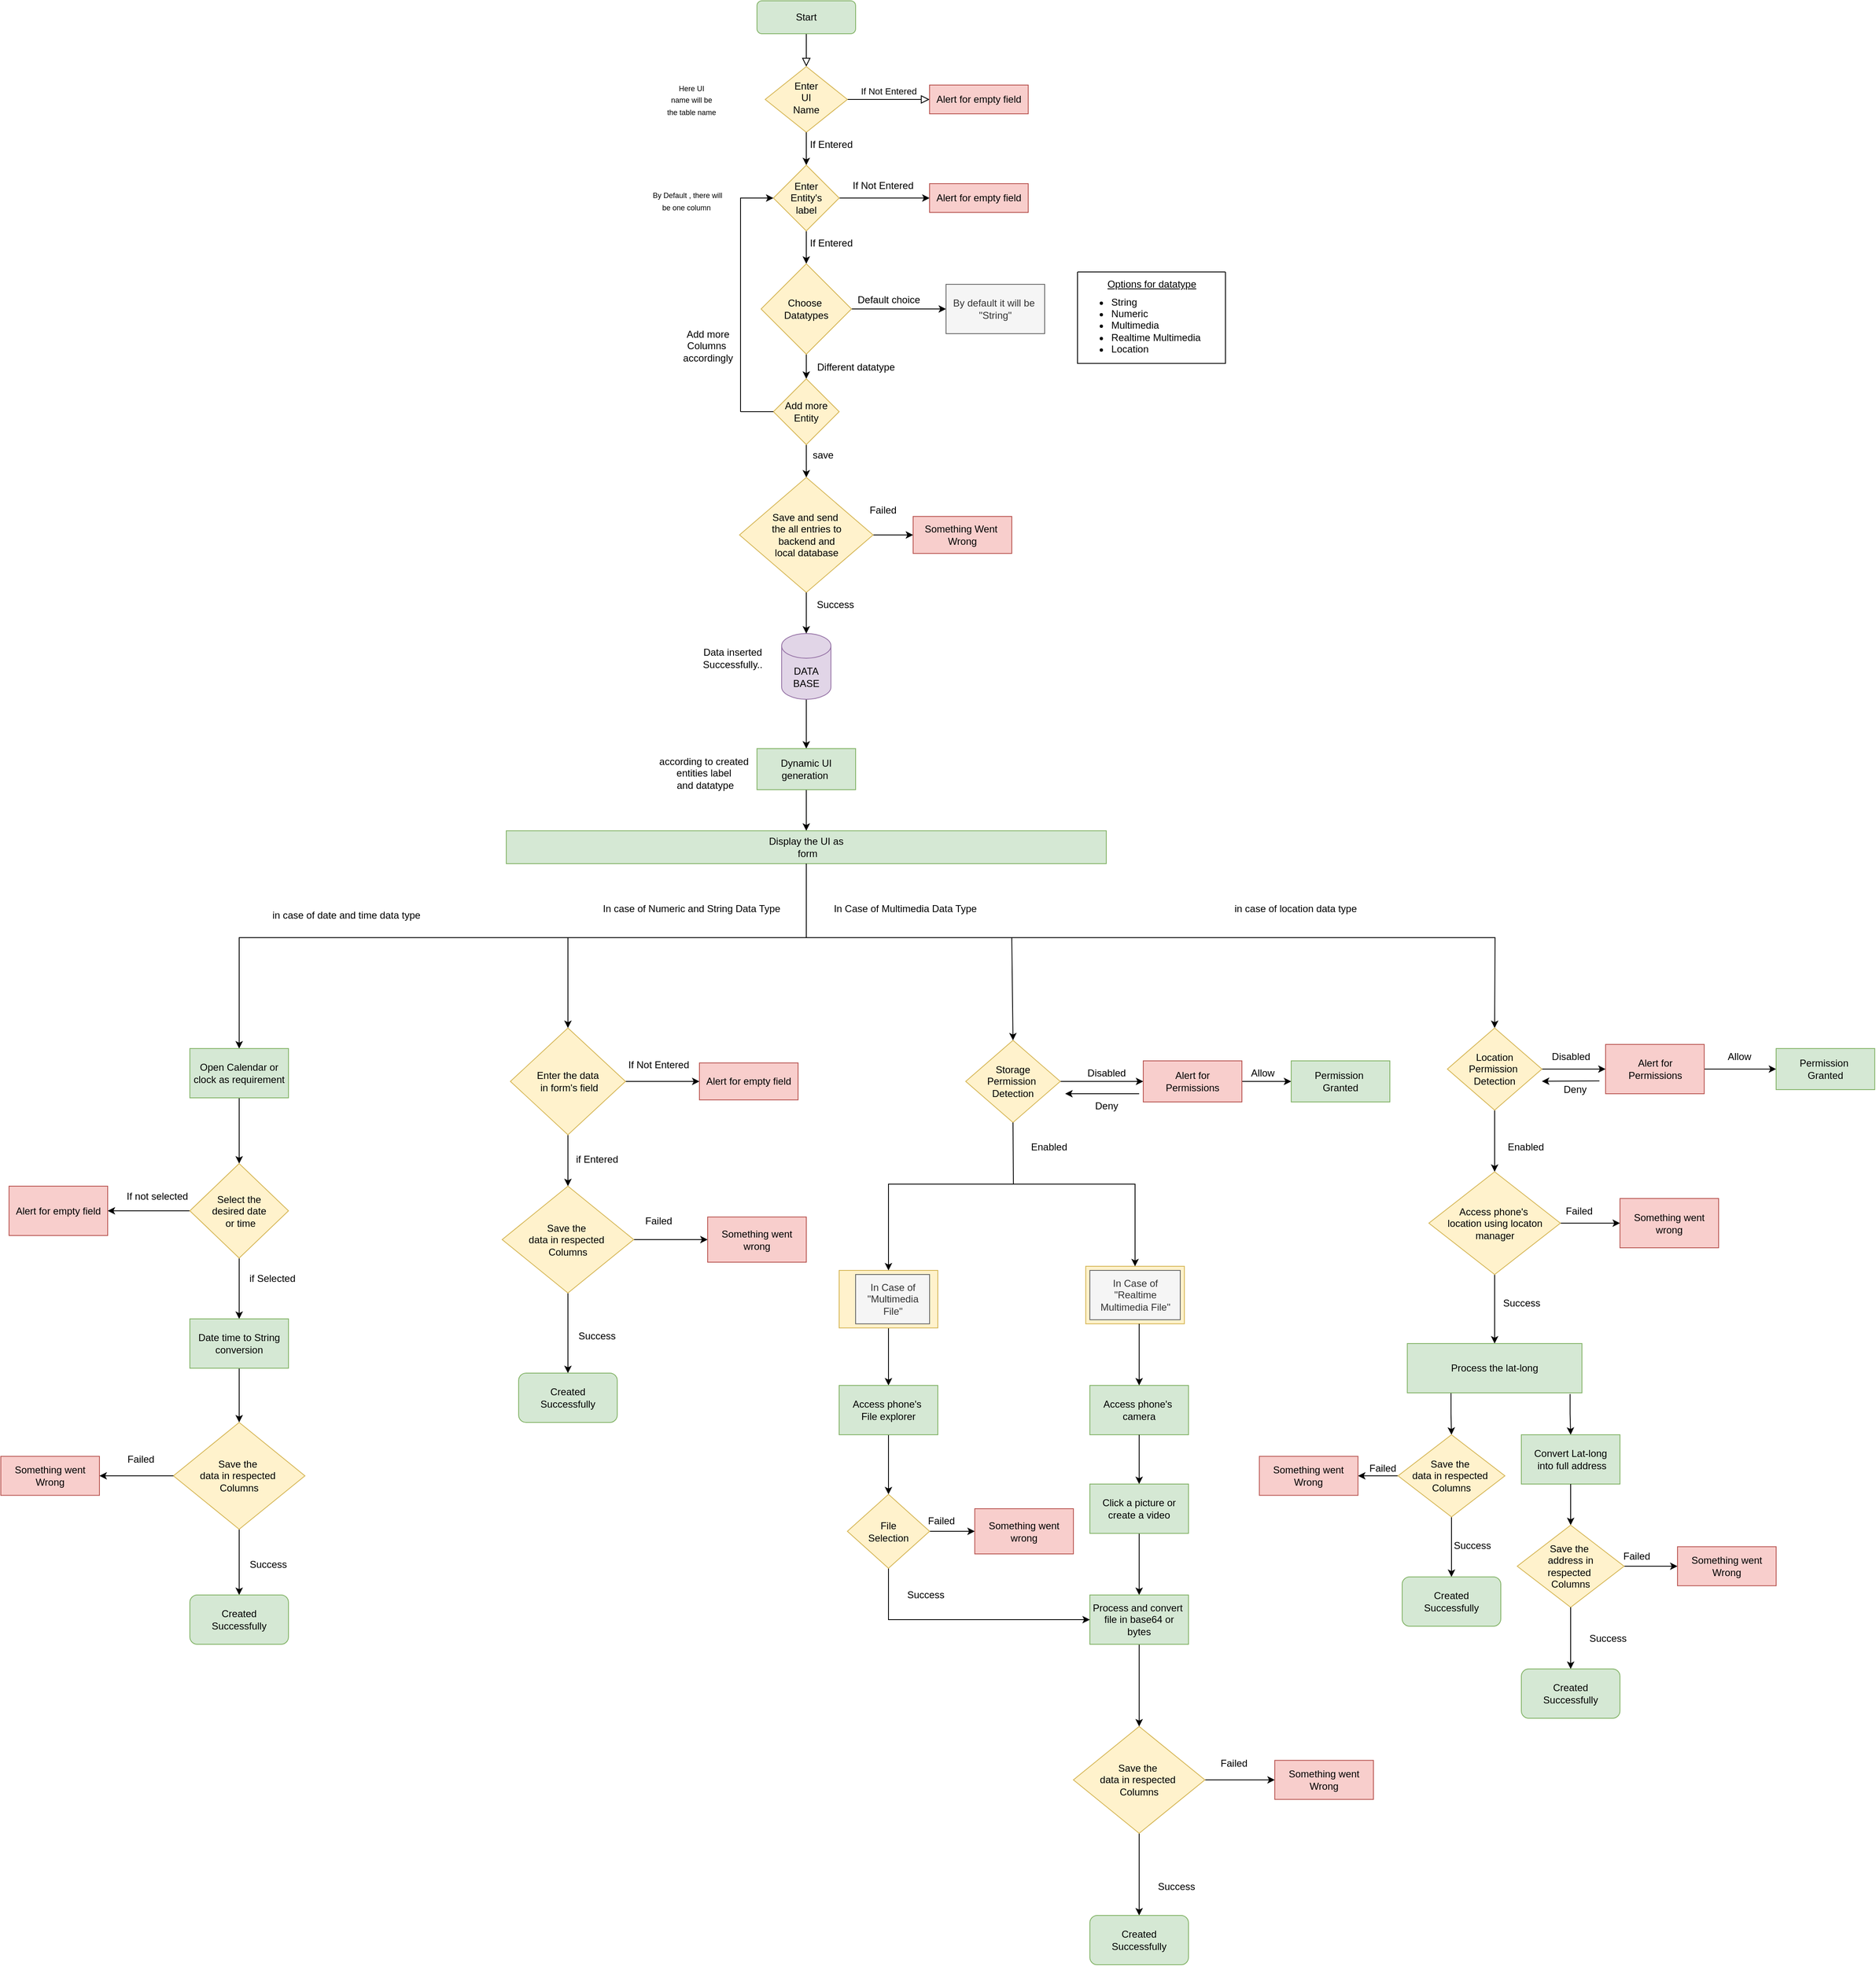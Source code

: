 <mxfile version="21.3.0" type="github">
  <diagram id="C5RBs43oDa-KdzZeNtuy" name="Page-1">
    <mxGraphModel dx="5027" dy="2092" grid="1" gridSize="10" guides="1" tooltips="1" connect="1" arrows="1" fold="1" page="1" pageScale="1" pageWidth="827" pageHeight="1169" math="0" shadow="0">
      <root>
        <mxCell id="WIyWlLk6GJQsqaUBKTNV-0" />
        <mxCell id="WIyWlLk6GJQsqaUBKTNV-1" parent="WIyWlLk6GJQsqaUBKTNV-0" />
        <mxCell id="WIyWlLk6GJQsqaUBKTNV-2" value="" style="rounded=0;html=1;jettySize=auto;orthogonalLoop=1;fontSize=11;endArrow=block;endFill=0;endSize=8;strokeWidth=1;shadow=0;labelBackgroundColor=none;edgeStyle=orthogonalEdgeStyle;" parent="WIyWlLk6GJQsqaUBKTNV-1" source="WIyWlLk6GJQsqaUBKTNV-3" target="WIyWlLk6GJQsqaUBKTNV-6" edge="1">
          <mxGeometry relative="1" as="geometry" />
        </mxCell>
        <mxCell id="WIyWlLk6GJQsqaUBKTNV-3" value="Start" style="rounded=1;whiteSpace=wrap;html=1;fontSize=12;glass=0;strokeWidth=1;shadow=0;fillColor=#d5e8d4;strokeColor=#82b366;" parent="WIyWlLk6GJQsqaUBKTNV-1" vertex="1">
          <mxGeometry x="160" y="90" width="120" height="40" as="geometry" />
        </mxCell>
        <mxCell id="WIyWlLk6GJQsqaUBKTNV-5" value="If Not Entered" style="edgeStyle=orthogonalEdgeStyle;rounded=0;html=1;jettySize=auto;orthogonalLoop=1;fontSize=11;endArrow=block;endFill=0;endSize=8;strokeWidth=1;shadow=0;labelBackgroundColor=none;entryX=0;entryY=0.5;entryDx=0;entryDy=0;" parent="WIyWlLk6GJQsqaUBKTNV-1" source="WIyWlLk6GJQsqaUBKTNV-6" target="6czhflSClIlCwqd6-uIO-5" edge="1">
          <mxGeometry y="10" relative="1" as="geometry">
            <mxPoint as="offset" />
            <mxPoint x="370" y="210" as="targetPoint" />
          </mxGeometry>
        </mxCell>
        <mxCell id="WIyWlLk6GJQsqaUBKTNV-6" value="Enter&lt;br&gt;UI&lt;br&gt;Name" style="rhombus;whiteSpace=wrap;html=1;shadow=0;fontFamily=Helvetica;fontSize=12;align=center;strokeWidth=1;spacing=6;spacingTop=-4;fillColor=#fff2cc;strokeColor=#d6b656;" parent="WIyWlLk6GJQsqaUBKTNV-1" vertex="1">
          <mxGeometry x="170" y="170" width="100" height="80" as="geometry" />
        </mxCell>
        <mxCell id="6czhflSClIlCwqd6-uIO-0" value="" style="endArrow=classic;html=1;rounded=0;exitX=0.5;exitY=1;exitDx=0;exitDy=0;entryX=0.5;entryY=0;entryDx=0;entryDy=0;" parent="WIyWlLk6GJQsqaUBKTNV-1" source="WIyWlLk6GJQsqaUBKTNV-6" target="6czhflSClIlCwqd6-uIO-2" edge="1">
          <mxGeometry width="50" height="50" relative="1" as="geometry">
            <mxPoint x="190" y="400" as="sourcePoint" />
            <mxPoint x="220" y="300" as="targetPoint" />
          </mxGeometry>
        </mxCell>
        <mxCell id="6czhflSClIlCwqd6-uIO-1" value="If Entered" style="text;html=1;align=center;verticalAlign=middle;resizable=0;points=[];autosize=1;strokeColor=none;fillColor=none;" parent="WIyWlLk6GJQsqaUBKTNV-1" vertex="1">
          <mxGeometry x="210" y="250" width="80" height="30" as="geometry" />
        </mxCell>
        <mxCell id="6czhflSClIlCwqd6-uIO-4" value="" style="edgeStyle=orthogonalEdgeStyle;rounded=0;orthogonalLoop=1;jettySize=auto;html=1;" parent="WIyWlLk6GJQsqaUBKTNV-1" source="6czhflSClIlCwqd6-uIO-2" target="6czhflSClIlCwqd6-uIO-3" edge="1">
          <mxGeometry relative="1" as="geometry" />
        </mxCell>
        <mxCell id="6czhflSClIlCwqd6-uIO-9" value="" style="edgeStyle=orthogonalEdgeStyle;rounded=0;orthogonalLoop=1;jettySize=auto;html=1;entryX=0.5;entryY=0;entryDx=0;entryDy=0;" parent="WIyWlLk6GJQsqaUBKTNV-1" source="6czhflSClIlCwqd6-uIO-2" target="syk1W0FhU0-OYzwC-ugc-1" edge="1">
          <mxGeometry relative="1" as="geometry">
            <mxPoint x="220" y="430" as="targetPoint" />
          </mxGeometry>
        </mxCell>
        <mxCell id="6czhflSClIlCwqd6-uIO-2" value="Enter &lt;br&gt;Entity&#39;s&lt;br&gt;label" style="rhombus;whiteSpace=wrap;html=1;fillColor=#fff2cc;strokeColor=#d6b656;" parent="WIyWlLk6GJQsqaUBKTNV-1" vertex="1">
          <mxGeometry x="180" y="290" width="80" height="80" as="geometry" />
        </mxCell>
        <mxCell id="6czhflSClIlCwqd6-uIO-3" value="Alert for empty field" style="whiteSpace=wrap;html=1;fillColor=#f8cecc;strokeColor=#b85450;" parent="WIyWlLk6GJQsqaUBKTNV-1" vertex="1">
          <mxGeometry x="370" y="312.5" width="120" height="35" as="geometry" />
        </mxCell>
        <mxCell id="6czhflSClIlCwqd6-uIO-5" value="Alert for empty field" style="rounded=0;whiteSpace=wrap;html=1;fillColor=#f8cecc;strokeColor=#b85450;" parent="WIyWlLk6GJQsqaUBKTNV-1" vertex="1">
          <mxGeometry x="370" y="192.5" width="120" height="35" as="geometry" />
        </mxCell>
        <mxCell id="6czhflSClIlCwqd6-uIO-6" value="If Not Entered" style="text;html=1;align=center;verticalAlign=middle;resizable=0;points=[];autosize=1;strokeColor=none;fillColor=none;" parent="WIyWlLk6GJQsqaUBKTNV-1" vertex="1">
          <mxGeometry x="262.5" y="300" width="100" height="30" as="geometry" />
        </mxCell>
        <mxCell id="6czhflSClIlCwqd6-uIO-7" value="&lt;font style=&quot;font-size: 9px;&quot;&gt;By Default , there will &lt;br&gt;be one column&amp;nbsp;&lt;/font&gt;" style="text;html=1;align=center;verticalAlign=middle;resizable=0;points=[];autosize=1;strokeColor=none;fillColor=none;" parent="WIyWlLk6GJQsqaUBKTNV-1" vertex="1">
          <mxGeometry x="20" y="312.5" width="110" height="40" as="geometry" />
        </mxCell>
        <mxCell id="6czhflSClIlCwqd6-uIO-15" value="" style="edgeStyle=orthogonalEdgeStyle;rounded=0;orthogonalLoop=1;jettySize=auto;html=1;entryX=0.5;entryY=0;entryDx=0;entryDy=0;exitX=0.5;exitY=1;exitDx=0;exitDy=0;" parent="WIyWlLk6GJQsqaUBKTNV-1" source="syk1W0FhU0-OYzwC-ugc-1" target="6czhflSClIlCwqd6-uIO-17" edge="1">
          <mxGeometry relative="1" as="geometry">
            <mxPoint x="220" y="560" as="targetPoint" />
            <mxPoint x="220" y="490" as="sourcePoint" />
          </mxGeometry>
        </mxCell>
        <mxCell id="6czhflSClIlCwqd6-uIO-10" value="If Entered" style="text;html=1;align=center;verticalAlign=middle;resizable=0;points=[];autosize=1;strokeColor=none;fillColor=none;" parent="WIyWlLk6GJQsqaUBKTNV-1" vertex="1">
          <mxGeometry x="210" y="370" width="80" height="30" as="geometry" />
        </mxCell>
        <mxCell id="6czhflSClIlCwqd6-uIO-16" value="Different datatype" style="text;html=1;align=center;verticalAlign=middle;resizable=0;points=[];autosize=1;strokeColor=none;fillColor=none;" parent="WIyWlLk6GJQsqaUBKTNV-1" vertex="1">
          <mxGeometry x="220" y="521.25" width="120" height="30" as="geometry" />
        </mxCell>
        <mxCell id="6czhflSClIlCwqd6-uIO-24" value="" style="edgeStyle=orthogonalEdgeStyle;rounded=0;orthogonalLoop=1;jettySize=auto;html=1;" parent="WIyWlLk6GJQsqaUBKTNV-1" source="6czhflSClIlCwqd6-uIO-17" target="6czhflSClIlCwqd6-uIO-23" edge="1">
          <mxGeometry relative="1" as="geometry" />
        </mxCell>
        <mxCell id="6czhflSClIlCwqd6-uIO-17" value="Add more&lt;br&gt;Entity" style="rhombus;whiteSpace=wrap;html=1;fillColor=#fff2cc;strokeColor=#d6b656;" parent="WIyWlLk6GJQsqaUBKTNV-1" vertex="1">
          <mxGeometry x="180" y="550" width="80" height="80" as="geometry" />
        </mxCell>
        <mxCell id="6czhflSClIlCwqd6-uIO-19" value="" style="endArrow=classic;html=1;rounded=0;entryX=0;entryY=0.5;entryDx=0;entryDy=0;" parent="WIyWlLk6GJQsqaUBKTNV-1" target="6czhflSClIlCwqd6-uIO-2" edge="1">
          <mxGeometry width="50" height="50" relative="1" as="geometry">
            <mxPoint x="140" y="590" as="sourcePoint" />
            <mxPoint x="130" y="480" as="targetPoint" />
            <Array as="points">
              <mxPoint x="140" y="330" />
            </Array>
          </mxGeometry>
        </mxCell>
        <mxCell id="6czhflSClIlCwqd6-uIO-21" value="" style="endArrow=none;html=1;rounded=0;entryX=0;entryY=0.5;entryDx=0;entryDy=0;" parent="WIyWlLk6GJQsqaUBKTNV-1" target="6czhflSClIlCwqd6-uIO-17" edge="1">
          <mxGeometry width="50" height="50" relative="1" as="geometry">
            <mxPoint x="140" y="590" as="sourcePoint" />
            <mxPoint x="330" y="460" as="targetPoint" />
          </mxGeometry>
        </mxCell>
        <mxCell id="6czhflSClIlCwqd6-uIO-22" value="&lt;font style=&quot;font-size: 12px;&quot;&gt;Add more &lt;br&gt;Columns&amp;nbsp;&lt;br&gt;accordingly&lt;/font&gt;" style="text;html=1;align=center;verticalAlign=middle;resizable=0;points=[];autosize=1;strokeColor=none;fillColor=none;" parent="WIyWlLk6GJQsqaUBKTNV-1" vertex="1">
          <mxGeometry x="60" y="480" width="80" height="60" as="geometry" />
        </mxCell>
        <mxCell id="6czhflSClIlCwqd6-uIO-27" value="" style="edgeStyle=orthogonalEdgeStyle;rounded=0;orthogonalLoop=1;jettySize=auto;html=1;" parent="WIyWlLk6GJQsqaUBKTNV-1" source="6czhflSClIlCwqd6-uIO-23" target="6czhflSClIlCwqd6-uIO-26" edge="1">
          <mxGeometry relative="1" as="geometry" />
        </mxCell>
        <mxCell id="6czhflSClIlCwqd6-uIO-23" value="Save and send&amp;nbsp;&lt;br&gt;the all entries to &lt;br&gt;backend and &lt;br&gt;local database" style="rhombus;whiteSpace=wrap;html=1;fillColor=#fff2cc;strokeColor=#d6b656;" parent="WIyWlLk6GJQsqaUBKTNV-1" vertex="1">
          <mxGeometry x="138.75" y="670" width="162.5" height="140" as="geometry" />
        </mxCell>
        <mxCell id="6czhflSClIlCwqd6-uIO-25" value="save" style="text;html=1;align=center;verticalAlign=middle;resizable=0;points=[];autosize=1;strokeColor=none;fillColor=none;" parent="WIyWlLk6GJQsqaUBKTNV-1" vertex="1">
          <mxGeometry x="215" y="628" width="50" height="30" as="geometry" />
        </mxCell>
        <mxCell id="6czhflSClIlCwqd6-uIO-26" value="Something Went&amp;nbsp;&lt;br&gt;Wrong" style="whiteSpace=wrap;html=1;fillColor=#f8cecc;strokeColor=#b85450;" parent="WIyWlLk6GJQsqaUBKTNV-1" vertex="1">
          <mxGeometry x="350" y="717.5" width="120" height="45" as="geometry" />
        </mxCell>
        <mxCell id="6czhflSClIlCwqd6-uIO-28" value="Success" style="text;html=1;align=center;verticalAlign=middle;resizable=0;points=[];autosize=1;strokeColor=none;fillColor=none;" parent="WIyWlLk6GJQsqaUBKTNV-1" vertex="1">
          <mxGeometry x="220" y="810" width="70" height="30" as="geometry" />
        </mxCell>
        <mxCell id="6czhflSClIlCwqd6-uIO-29" value="Failed" style="text;html=1;align=center;verticalAlign=middle;resizable=0;points=[];autosize=1;strokeColor=none;fillColor=none;" parent="WIyWlLk6GJQsqaUBKTNV-1" vertex="1">
          <mxGeometry x="282.5" y="695" width="60" height="30" as="geometry" />
        </mxCell>
        <mxCell id="6czhflSClIlCwqd6-uIO-34" value="" style="edgeStyle=orthogonalEdgeStyle;rounded=0;orthogonalLoop=1;jettySize=auto;html=1;entryX=0.5;entryY=0;entryDx=0;entryDy=0;" parent="WIyWlLk6GJQsqaUBKTNV-1" source="6czhflSClIlCwqd6-uIO-30" target="6czhflSClIlCwqd6-uIO-35" edge="1">
          <mxGeometry relative="1" as="geometry">
            <mxPoint x="220" y="970" as="targetPoint" />
          </mxGeometry>
        </mxCell>
        <mxCell id="6czhflSClIlCwqd6-uIO-30" value="DATA&lt;br&gt;BASE" style="shape=cylinder3;whiteSpace=wrap;html=1;boundedLbl=1;backgroundOutline=1;size=15;fillColor=#e1d5e7;strokeColor=#9673a6;" parent="WIyWlLk6GJQsqaUBKTNV-1" vertex="1">
          <mxGeometry x="190" y="860" width="60" height="80" as="geometry" />
        </mxCell>
        <mxCell id="6czhflSClIlCwqd6-uIO-31" value="" style="endArrow=classic;html=1;rounded=0;exitX=0.5;exitY=1;exitDx=0;exitDy=0;entryX=0.5;entryY=0;entryDx=0;entryDy=0;entryPerimeter=0;" parent="WIyWlLk6GJQsqaUBKTNV-1" source="6czhflSClIlCwqd6-uIO-23" target="6czhflSClIlCwqd6-uIO-30" edge="1">
          <mxGeometry width="50" height="50" relative="1" as="geometry">
            <mxPoint x="140" y="850" as="sourcePoint" />
            <mxPoint x="190" y="800" as="targetPoint" />
          </mxGeometry>
        </mxCell>
        <mxCell id="6czhflSClIlCwqd6-uIO-32" value="Data inserted &lt;br&gt;Successfully.." style="text;html=1;align=center;verticalAlign=middle;resizable=0;points=[];autosize=1;strokeColor=none;fillColor=none;" parent="WIyWlLk6GJQsqaUBKTNV-1" vertex="1">
          <mxGeometry x="80" y="870" width="100" height="40" as="geometry" />
        </mxCell>
        <mxCell id="6czhflSClIlCwqd6-uIO-38" value="" style="edgeStyle=orthogonalEdgeStyle;rounded=0;orthogonalLoop=1;jettySize=auto;html=1;" parent="WIyWlLk6GJQsqaUBKTNV-1" source="6czhflSClIlCwqd6-uIO-35" target="6czhflSClIlCwqd6-uIO-37" edge="1">
          <mxGeometry relative="1" as="geometry" />
        </mxCell>
        <mxCell id="6czhflSClIlCwqd6-uIO-35" value="Dynamic UI generation&amp;nbsp;" style="whiteSpace=wrap;html=1;fillColor=#d5e8d4;strokeColor=#82b366;" parent="WIyWlLk6GJQsqaUBKTNV-1" vertex="1">
          <mxGeometry x="160" y="1000" width="120" height="50" as="geometry" />
        </mxCell>
        <mxCell id="6czhflSClIlCwqd6-uIO-37" value="Display the UI as&lt;br&gt;&amp;nbsp;form" style="whiteSpace=wrap;html=1;fillColor=#d5e8d4;strokeColor=#82b366;" parent="WIyWlLk6GJQsqaUBKTNV-1" vertex="1">
          <mxGeometry x="-145" y="1100" width="730" height="40" as="geometry" />
        </mxCell>
        <mxCell id="6czhflSClIlCwqd6-uIO-47" value="" style="edgeStyle=orthogonalEdgeStyle;rounded=0;orthogonalLoop=1;jettySize=auto;html=1;entryX=0.5;entryY=0;entryDx=0;entryDy=0;exitX=0.5;exitY=1;exitDx=0;exitDy=0;" parent="WIyWlLk6GJQsqaUBKTNV-1" source="syk1W0FhU0-OYzwC-ugc-0" target="2McJ12Uhhy9NZhE6gNwE-32" edge="1">
          <mxGeometry relative="1" as="geometry">
            <mxPoint x="220" y="1845" as="targetPoint" />
            <mxPoint x="220" y="1755" as="sourcePoint" />
          </mxGeometry>
        </mxCell>
        <mxCell id="6czhflSClIlCwqd6-uIO-50" value="" style="edgeStyle=orthogonalEdgeStyle;rounded=0;orthogonalLoop=1;jettySize=auto;html=1;" parent="WIyWlLk6GJQsqaUBKTNV-1" source="6czhflSClIlCwqd6-uIO-46" target="6czhflSClIlCwqd6-uIO-49" edge="1">
          <mxGeometry relative="1" as="geometry" />
        </mxCell>
        <mxCell id="6czhflSClIlCwqd6-uIO-54" value="" style="edgeStyle=orthogonalEdgeStyle;rounded=0;orthogonalLoop=1;jettySize=auto;html=1;entryX=0.5;entryY=0;entryDx=0;entryDy=0;" parent="WIyWlLk6GJQsqaUBKTNV-1" source="6czhflSClIlCwqd6-uIO-46" target="6czhflSClIlCwqd6-uIO-55" edge="1">
          <mxGeometry relative="1" as="geometry">
            <mxPoint x="220" y="1735" as="targetPoint" />
          </mxGeometry>
        </mxCell>
        <mxCell id="6czhflSClIlCwqd6-uIO-46" value="Save the&amp;nbsp;&lt;br&gt;data in respected&amp;nbsp;&lt;br&gt;Columns" style="rhombus;whiteSpace=wrap;html=1;fillColor=#fff2cc;strokeColor=#d6b656;" parent="WIyWlLk6GJQsqaUBKTNV-1" vertex="1">
          <mxGeometry x="545" y="2190" width="160" height="130" as="geometry" />
        </mxCell>
        <mxCell id="6czhflSClIlCwqd6-uIO-49" value="Something went&lt;br&gt;Wrong" style="whiteSpace=wrap;html=1;fillColor=#f8cecc;strokeColor=#b85450;" parent="WIyWlLk6GJQsqaUBKTNV-1" vertex="1">
          <mxGeometry x="790" y="2231.25" width="120" height="47.5" as="geometry" />
        </mxCell>
        <mxCell id="6czhflSClIlCwqd6-uIO-51" value="Success" style="text;html=1;align=center;verticalAlign=middle;resizable=0;points=[];autosize=1;strokeColor=none;fillColor=none;" parent="WIyWlLk6GJQsqaUBKTNV-1" vertex="1">
          <mxGeometry x="635" y="2370" width="70" height="30" as="geometry" />
        </mxCell>
        <mxCell id="6czhflSClIlCwqd6-uIO-52" value="Failed" style="text;html=1;align=center;verticalAlign=middle;resizable=0;points=[];autosize=1;strokeColor=none;fillColor=none;" parent="WIyWlLk6GJQsqaUBKTNV-1" vertex="1">
          <mxGeometry x="710" y="2220" width="60" height="30" as="geometry" />
        </mxCell>
        <mxCell id="6czhflSClIlCwqd6-uIO-55" value="Created &lt;br&gt;Successfully" style="rounded=1;whiteSpace=wrap;html=1;fillColor=#d5e8d4;strokeColor=#82b366;" parent="WIyWlLk6GJQsqaUBKTNV-1" vertex="1">
          <mxGeometry x="565" y="2420" width="120" height="60" as="geometry" />
        </mxCell>
        <mxCell id="FHPSroYYlghWPFj62SoY-0" value="&lt;font style=&quot;font-size: 9px;&quot;&gt;Here UI &lt;br&gt;name will be &lt;br&gt;the table name&lt;/font&gt;" style="text;html=1;align=center;verticalAlign=middle;resizable=0;points=[];autosize=1;strokeColor=none;fillColor=none;" parent="WIyWlLk6GJQsqaUBKTNV-1" vertex="1">
          <mxGeometry x="40" y="180" width="80" height="60" as="geometry" />
        </mxCell>
        <mxCell id="FHPSroYYlghWPFj62SoY-6" value="" style="swimlane;startSize=0;" parent="WIyWlLk6GJQsqaUBKTNV-1" vertex="1">
          <mxGeometry x="550" y="420" width="180" height="111.25" as="geometry">
            <mxRectangle x="540" y="387.5" width="130" height="45" as="alternateBounds" />
          </mxGeometry>
        </mxCell>
        <mxCell id="FHPSroYYlghWPFj62SoY-4" value="&lt;ul&gt;&lt;li style=&quot;text-align: left;&quot;&gt;String&amp;nbsp;&lt;/li&gt;&lt;li style=&quot;text-align: left;&quot;&gt;Numeric&lt;/li&gt;&lt;li style=&quot;text-align: left;&quot;&gt;Multimedia&lt;/li&gt;&lt;li style=&quot;text-align: left;&quot;&gt;Realtime Multimedia&lt;/li&gt;&lt;li style=&quot;text-align: left;&quot;&gt;Location&lt;/li&gt;&lt;/ul&gt;" style="text;html=1;align=center;verticalAlign=middle;resizable=0;points=[];autosize=1;strokeColor=none;fillColor=none;" parent="FHPSroYYlghWPFj62SoY-6" vertex="1">
          <mxGeometry x="-10" y="10" width="170" height="110" as="geometry" />
        </mxCell>
        <mxCell id="FHPSroYYlghWPFj62SoY-3" value="&lt;u&gt;Options for datatype&lt;/u&gt;" style="text;html=1;align=center;verticalAlign=middle;resizable=0;points=[];autosize=1;strokeColor=none;fillColor=none;" parent="FHPSroYYlghWPFj62SoY-6" vertex="1">
          <mxGeometry x="25" width="130" height="30" as="geometry" />
        </mxCell>
        <mxCell id="2McJ12Uhhy9NZhE6gNwE-0" value="according to created &lt;br&gt;entities label&lt;br&gt;&amp;nbsp;and datatype" style="text;html=1;align=center;verticalAlign=middle;resizable=0;points=[];autosize=1;strokeColor=none;fillColor=none;" parent="WIyWlLk6GJQsqaUBKTNV-1" vertex="1">
          <mxGeometry x="30" y="1000" width="130" height="60" as="geometry" />
        </mxCell>
        <mxCell id="2McJ12Uhhy9NZhE6gNwE-17" value="" style="edgeStyle=orthogonalEdgeStyle;rounded=0;orthogonalLoop=1;jettySize=auto;html=1;exitX=1;exitY=0.5;exitDx=0;exitDy=0;" parent="WIyWlLk6GJQsqaUBKTNV-1" source="2McJ12Uhhy9NZhE6gNwE-15" target="2McJ12Uhhy9NZhE6gNwE-16" edge="1">
          <mxGeometry relative="1" as="geometry">
            <mxPoint x="277.5" y="1405" as="sourcePoint" />
          </mxGeometry>
        </mxCell>
        <mxCell id="2McJ12Uhhy9NZhE6gNwE-15" value="Storage&lt;br&gt;Permission&amp;nbsp;&lt;br&gt;Detection" style="rhombus;whiteSpace=wrap;html=1;fillColor=#fff2cc;strokeColor=#d6b656;" parent="WIyWlLk6GJQsqaUBKTNV-1" vertex="1">
          <mxGeometry x="414" y="1355" width="115" height="100" as="geometry" />
        </mxCell>
        <mxCell id="2McJ12Uhhy9NZhE6gNwE-19" value="" style="edgeStyle=orthogonalEdgeStyle;rounded=0;orthogonalLoop=1;jettySize=auto;html=1;" parent="WIyWlLk6GJQsqaUBKTNV-1" source="2McJ12Uhhy9NZhE6gNwE-16" target="2McJ12Uhhy9NZhE6gNwE-18" edge="1">
          <mxGeometry relative="1" as="geometry" />
        </mxCell>
        <mxCell id="2McJ12Uhhy9NZhE6gNwE-16" value="Alert for &lt;br&gt;Permissions" style="whiteSpace=wrap;html=1;fillColor=#f8cecc;strokeColor=#b85450;" parent="WIyWlLk6GJQsqaUBKTNV-1" vertex="1">
          <mxGeometry x="630" y="1380" width="120" height="50" as="geometry" />
        </mxCell>
        <mxCell id="2McJ12Uhhy9NZhE6gNwE-18" value="Permission&amp;nbsp;&lt;br&gt;Granted" style="whiteSpace=wrap;html=1;fillColor=#d5e8d4;strokeColor=#82b366;" parent="WIyWlLk6GJQsqaUBKTNV-1" vertex="1">
          <mxGeometry x="810" y="1380" width="120" height="50" as="geometry" />
        </mxCell>
        <mxCell id="2McJ12Uhhy9NZhE6gNwE-20" value="Disabled" style="text;html=1;align=center;verticalAlign=middle;resizable=0;points=[];autosize=1;strokeColor=none;fillColor=none;" parent="WIyWlLk6GJQsqaUBKTNV-1" vertex="1">
          <mxGeometry x="550" y="1380" width="70" height="30" as="geometry" />
        </mxCell>
        <mxCell id="2McJ12Uhhy9NZhE6gNwE-21" value="Deny" style="text;html=1;align=center;verticalAlign=middle;resizable=0;points=[];autosize=1;strokeColor=none;fillColor=none;" parent="WIyWlLk6GJQsqaUBKTNV-1" vertex="1">
          <mxGeometry x="1130" y="1400" width="50" height="30" as="geometry" />
        </mxCell>
        <mxCell id="2McJ12Uhhy9NZhE6gNwE-22" value="" style="endArrow=classic;html=1;rounded=0;" parent="WIyWlLk6GJQsqaUBKTNV-1" edge="1">
          <mxGeometry width="50" height="50" relative="1" as="geometry">
            <mxPoint x="625" y="1420" as="sourcePoint" />
            <mxPoint x="535" y="1420" as="targetPoint" />
          </mxGeometry>
        </mxCell>
        <mxCell id="2McJ12Uhhy9NZhE6gNwE-23" value="Allow" style="text;html=1;align=center;verticalAlign=middle;resizable=0;points=[];autosize=1;strokeColor=none;fillColor=none;" parent="WIyWlLk6GJQsqaUBKTNV-1" vertex="1">
          <mxGeometry x="750" y="1380" width="50" height="30" as="geometry" />
        </mxCell>
        <mxCell id="2McJ12Uhhy9NZhE6gNwE-24" value="Access phone&#39;s&amp;nbsp;&lt;br&gt;camera" style="whiteSpace=wrap;html=1;fillColor=#d5e8d4;strokeColor=#82b366;" parent="WIyWlLk6GJQsqaUBKTNV-1" vertex="1">
          <mxGeometry x="565" y="1775" width="120" height="60" as="geometry" />
        </mxCell>
        <mxCell id="2McJ12Uhhy9NZhE6gNwE-26" value="" style="endArrow=classic;html=1;rounded=0;entryX=0.5;entryY=0;entryDx=0;entryDy=0;exitX=0.5;exitY=1;exitDx=0;exitDy=0;" parent="WIyWlLk6GJQsqaUBKTNV-1" source="2McJ12Uhhy9NZhE6gNwE-24" target="syk1W0FhU0-OYzwC-ugc-0" edge="1">
          <mxGeometry width="50" height="50" relative="1" as="geometry">
            <mxPoint x="90" y="1645" as="sourcePoint" />
            <mxPoint x="220" y="1635" as="targetPoint" />
          </mxGeometry>
        </mxCell>
        <mxCell id="2McJ12Uhhy9NZhE6gNwE-33" style="edgeStyle=orthogonalEdgeStyle;rounded=0;orthogonalLoop=1;jettySize=auto;html=1;entryX=0.5;entryY=0;entryDx=0;entryDy=0;exitX=0.5;exitY=1;exitDx=0;exitDy=0;" parent="WIyWlLk6GJQsqaUBKTNV-1" source="2McJ12Uhhy9NZhE6gNwE-32" target="6czhflSClIlCwqd6-uIO-46" edge="1">
          <mxGeometry relative="1" as="geometry" />
        </mxCell>
        <mxCell id="2McJ12Uhhy9NZhE6gNwE-32" value="Process and convert&amp;nbsp;&lt;br&gt;file in base64 or &lt;br&gt;bytes" style="rounded=0;whiteSpace=wrap;html=1;fillColor=#d5e8d4;strokeColor=#82b366;" parent="WIyWlLk6GJQsqaUBKTNV-1" vertex="1">
          <mxGeometry x="565" y="2030" width="120" height="60" as="geometry" />
        </mxCell>
        <mxCell id="syk1W0FhU0-OYzwC-ugc-0" value="Click a picture or create a video" style="rounded=0;whiteSpace=wrap;html=1;fillColor=#d5e8d4;strokeColor=#82b366;" vertex="1" parent="WIyWlLk6GJQsqaUBKTNV-1">
          <mxGeometry x="565" y="1895" width="120" height="60" as="geometry" />
        </mxCell>
        <mxCell id="syk1W0FhU0-OYzwC-ugc-4" value="" style="edgeStyle=orthogonalEdgeStyle;rounded=0;orthogonalLoop=1;jettySize=auto;html=1;" edge="1" parent="WIyWlLk6GJQsqaUBKTNV-1" source="syk1W0FhU0-OYzwC-ugc-1" target="syk1W0FhU0-OYzwC-ugc-3">
          <mxGeometry relative="1" as="geometry" />
        </mxCell>
        <mxCell id="syk1W0FhU0-OYzwC-ugc-1" value="Choose&amp;nbsp;&lt;br&gt;Datatypes" style="rhombus;whiteSpace=wrap;html=1;fillColor=#fff2cc;strokeColor=#d6b656;" vertex="1" parent="WIyWlLk6GJQsqaUBKTNV-1">
          <mxGeometry x="165" y="410" width="110" height="110" as="geometry" />
        </mxCell>
        <mxCell id="syk1W0FhU0-OYzwC-ugc-3" value="By default it will be&amp;nbsp;&lt;br&gt;&quot;String&quot;" style="whiteSpace=wrap;html=1;fillColor=#f5f5f5;fontColor=#333333;strokeColor=#666666;" vertex="1" parent="WIyWlLk6GJQsqaUBKTNV-1">
          <mxGeometry x="390" y="435" width="120" height="60" as="geometry" />
        </mxCell>
        <mxCell id="syk1W0FhU0-OYzwC-ugc-5" value="Default choice" style="text;html=1;align=center;verticalAlign=middle;resizable=0;points=[];autosize=1;strokeColor=none;fillColor=none;" vertex="1" parent="WIyWlLk6GJQsqaUBKTNV-1">
          <mxGeometry x="270" y="438.75" width="100" height="30" as="geometry" />
        </mxCell>
        <mxCell id="syk1W0FhU0-OYzwC-ugc-6" value="" style="whiteSpace=wrap;html=1;fillColor=#fff2cc;strokeColor=#d6b656;" vertex="1" parent="WIyWlLk6GJQsqaUBKTNV-1">
          <mxGeometry x="560" y="1630" width="120" height="70" as="geometry" />
        </mxCell>
        <mxCell id="syk1W0FhU0-OYzwC-ugc-19" value="" style="edgeStyle=orthogonalEdgeStyle;rounded=0;orthogonalLoop=1;jettySize=auto;html=1;" edge="1" parent="WIyWlLk6GJQsqaUBKTNV-1" source="syk1W0FhU0-OYzwC-ugc-8" target="syk1W0FhU0-OYzwC-ugc-18">
          <mxGeometry relative="1" as="geometry" />
        </mxCell>
        <mxCell id="syk1W0FhU0-OYzwC-ugc-8" value="" style="whiteSpace=wrap;html=1;fillColor=#fff2cc;strokeColor=#d6b656;" vertex="1" parent="WIyWlLk6GJQsqaUBKTNV-1">
          <mxGeometry x="260" y="1635" width="120" height="70" as="geometry" />
        </mxCell>
        <mxCell id="syk1W0FhU0-OYzwC-ugc-10" value="Enabled" style="text;html=1;align=center;verticalAlign=middle;resizable=0;points=[];autosize=1;strokeColor=none;fillColor=none;" vertex="1" parent="WIyWlLk6GJQsqaUBKTNV-1">
          <mxGeometry x="480" y="1470" width="70" height="30" as="geometry" />
        </mxCell>
        <mxCell id="syk1W0FhU0-OYzwC-ugc-12" value="" style="endArrow=none;html=1;rounded=0;entryX=0.5;entryY=1;entryDx=0;entryDy=0;" edge="1" parent="WIyWlLk6GJQsqaUBKTNV-1" target="2McJ12Uhhy9NZhE6gNwE-15">
          <mxGeometry width="50" height="50" relative="1" as="geometry">
            <mxPoint x="472" y="1530" as="sourcePoint" />
            <mxPoint x="220" y="1455" as="targetPoint" />
          </mxGeometry>
        </mxCell>
        <mxCell id="syk1W0FhU0-OYzwC-ugc-13" value="" style="endArrow=classic;startArrow=classic;html=1;rounded=0;entryX=0.5;entryY=0;entryDx=0;entryDy=0;exitX=0.5;exitY=0;exitDx=0;exitDy=0;" edge="1" parent="WIyWlLk6GJQsqaUBKTNV-1" source="syk1W0FhU0-OYzwC-ugc-8" target="syk1W0FhU0-OYzwC-ugc-6">
          <mxGeometry width="50" height="50" relative="1" as="geometry">
            <mxPoint x="340" y="1630" as="sourcePoint" />
            <mxPoint x="290" y="1485" as="targetPoint" />
            <Array as="points">
              <mxPoint x="320" y="1530" />
              <mxPoint x="470" y="1530" />
              <mxPoint x="620" y="1530" />
            </Array>
          </mxGeometry>
        </mxCell>
        <mxCell id="syk1W0FhU0-OYzwC-ugc-15" value="" style="endArrow=classic;html=1;rounded=0;entryX=0.5;entryY=0;entryDx=0;entryDy=0;" edge="1" parent="WIyWlLk6GJQsqaUBKTNV-1" target="2McJ12Uhhy9NZhE6gNwE-24">
          <mxGeometry width="50" height="50" relative="1" as="geometry">
            <mxPoint x="625" y="1700" as="sourcePoint" />
            <mxPoint x="290" y="1785" as="targetPoint" />
          </mxGeometry>
        </mxCell>
        <mxCell id="syk1W0FhU0-OYzwC-ugc-16" value="In Case of &lt;br&gt;&quot;Realtime &lt;br&gt;Multimedia File&quot;" style="text;html=1;align=center;verticalAlign=middle;resizable=0;points=[];autosize=1;strokeColor=#666666;fillColor=#f5f5f5;fontColor=#333333;" vertex="1" parent="WIyWlLk6GJQsqaUBKTNV-1">
          <mxGeometry x="565" y="1635" width="110" height="60" as="geometry" />
        </mxCell>
        <mxCell id="syk1W0FhU0-OYzwC-ugc-23" value="" style="edgeStyle=orthogonalEdgeStyle;rounded=0;orthogonalLoop=1;jettySize=auto;html=1;" edge="1" parent="WIyWlLk6GJQsqaUBKTNV-1" source="syk1W0FhU0-OYzwC-ugc-18" target="syk1W0FhU0-OYzwC-ugc-22">
          <mxGeometry relative="1" as="geometry" />
        </mxCell>
        <mxCell id="syk1W0FhU0-OYzwC-ugc-18" value="Access phone&#39;s&amp;nbsp;&lt;br style=&quot;border-color: var(--border-color);&quot;&gt;File explorer" style="whiteSpace=wrap;html=1;fillColor=#d5e8d4;strokeColor=#82b366;" vertex="1" parent="WIyWlLk6GJQsqaUBKTNV-1">
          <mxGeometry x="260" y="1775" width="120" height="60" as="geometry" />
        </mxCell>
        <mxCell id="syk1W0FhU0-OYzwC-ugc-25" value="" style="edgeStyle=orthogonalEdgeStyle;rounded=0;orthogonalLoop=1;jettySize=auto;html=1;" edge="1" parent="WIyWlLk6GJQsqaUBKTNV-1" source="syk1W0FhU0-OYzwC-ugc-22" target="syk1W0FhU0-OYzwC-ugc-24">
          <mxGeometry relative="1" as="geometry" />
        </mxCell>
        <mxCell id="syk1W0FhU0-OYzwC-ugc-28" style="edgeStyle=orthogonalEdgeStyle;rounded=0;orthogonalLoop=1;jettySize=auto;html=1;entryX=0;entryY=0.5;entryDx=0;entryDy=0;" edge="1" parent="WIyWlLk6GJQsqaUBKTNV-1" source="syk1W0FhU0-OYzwC-ugc-22" target="2McJ12Uhhy9NZhE6gNwE-32">
          <mxGeometry relative="1" as="geometry">
            <mxPoint x="70" y="1965" as="targetPoint" />
            <Array as="points">
              <mxPoint x="320" y="2060" />
            </Array>
          </mxGeometry>
        </mxCell>
        <mxCell id="syk1W0FhU0-OYzwC-ugc-22" value="File &lt;br&gt;Selection" style="rhombus;whiteSpace=wrap;html=1;fillColor=#fff2cc;strokeColor=#d6b656;" vertex="1" parent="WIyWlLk6GJQsqaUBKTNV-1">
          <mxGeometry x="270" y="1907.5" width="100" height="90" as="geometry" />
        </mxCell>
        <mxCell id="syk1W0FhU0-OYzwC-ugc-24" value="Something went wrong" style="whiteSpace=wrap;html=1;fillColor=#f8cecc;strokeColor=#b85450;" vertex="1" parent="WIyWlLk6GJQsqaUBKTNV-1">
          <mxGeometry x="425" y="1925" width="120" height="55" as="geometry" />
        </mxCell>
        <mxCell id="syk1W0FhU0-OYzwC-ugc-26" value="Failed" style="text;html=1;align=center;verticalAlign=middle;resizable=0;points=[];autosize=1;strokeColor=none;fillColor=none;" vertex="1" parent="WIyWlLk6GJQsqaUBKTNV-1">
          <mxGeometry x="354" y="1925" width="60" height="30" as="geometry" />
        </mxCell>
        <mxCell id="syk1W0FhU0-OYzwC-ugc-29" value="Success" style="text;html=1;align=center;verticalAlign=middle;resizable=0;points=[];autosize=1;strokeColor=none;fillColor=none;" vertex="1" parent="WIyWlLk6GJQsqaUBKTNV-1">
          <mxGeometry x="330" y="2015" width="70" height="30" as="geometry" />
        </mxCell>
        <mxCell id="syk1W0FhU0-OYzwC-ugc-30" value="" style="endArrow=none;html=1;rounded=0;entryX=0.5;entryY=1;entryDx=0;entryDy=0;" edge="1" parent="WIyWlLk6GJQsqaUBKTNV-1" target="6czhflSClIlCwqd6-uIO-37">
          <mxGeometry width="50" height="50" relative="1" as="geometry">
            <mxPoint x="220" y="1230" as="sourcePoint" />
            <mxPoint x="210" y="1230" as="targetPoint" />
          </mxGeometry>
        </mxCell>
        <mxCell id="syk1W0FhU0-OYzwC-ugc-31" value="" style="endArrow=classic;html=1;rounded=0;entryX=0.5;entryY=0;entryDx=0;entryDy=0;" edge="1" parent="WIyWlLk6GJQsqaUBKTNV-1" target="2McJ12Uhhy9NZhE6gNwE-15">
          <mxGeometry width="50" height="50" relative="1" as="geometry">
            <mxPoint x="220" y="1230" as="sourcePoint" />
            <mxPoint x="290" y="1340" as="targetPoint" />
            <Array as="points">
              <mxPoint x="470" y="1230" />
            </Array>
          </mxGeometry>
        </mxCell>
        <mxCell id="syk1W0FhU0-OYzwC-ugc-14" value="In Case of &lt;br&gt;&quot;Multimedia &lt;br&gt;File&quot;" style="text;html=1;align=center;verticalAlign=middle;resizable=0;points=[];autosize=1;strokeColor=#666666;fillColor=#f5f5f5;fontColor=#333333;" vertex="1" parent="WIyWlLk6GJQsqaUBKTNV-1">
          <mxGeometry x="280" y="1640" width="90" height="60" as="geometry" />
        </mxCell>
        <mxCell id="syk1W0FhU0-OYzwC-ugc-33" value="In Case of Multimedia Data Type" style="text;html=1;align=center;verticalAlign=middle;resizable=0;points=[];autosize=1;strokeColor=none;fillColor=none;" vertex="1" parent="WIyWlLk6GJQsqaUBKTNV-1">
          <mxGeometry x="240" y="1180" width="200" height="30" as="geometry" />
        </mxCell>
        <mxCell id="syk1W0FhU0-OYzwC-ugc-34" value="" style="endArrow=classic;html=1;rounded=0;entryX=0.5;entryY=0;entryDx=0;entryDy=0;" edge="1" parent="WIyWlLk6GJQsqaUBKTNV-1" target="syk1W0FhU0-OYzwC-ugc-35">
          <mxGeometry width="50" height="50" relative="1" as="geometry">
            <mxPoint x="220" y="1230" as="sourcePoint" />
            <mxPoint x="-70" y="1350" as="targetPoint" />
            <Array as="points">
              <mxPoint x="-70" y="1230" />
            </Array>
          </mxGeometry>
        </mxCell>
        <mxCell id="syk1W0FhU0-OYzwC-ugc-38" value="" style="edgeStyle=orthogonalEdgeStyle;rounded=0;orthogonalLoop=1;jettySize=auto;html=1;" edge="1" parent="WIyWlLk6GJQsqaUBKTNV-1" source="syk1W0FhU0-OYzwC-ugc-35" target="syk1W0FhU0-OYzwC-ugc-37">
          <mxGeometry relative="1" as="geometry" />
        </mxCell>
        <mxCell id="syk1W0FhU0-OYzwC-ugc-116" style="edgeStyle=orthogonalEdgeStyle;rounded=0;orthogonalLoop=1;jettySize=auto;html=1;entryX=0.5;entryY=0;entryDx=0;entryDy=0;" edge="1" parent="WIyWlLk6GJQsqaUBKTNV-1" source="syk1W0FhU0-OYzwC-ugc-35" target="syk1W0FhU0-OYzwC-ugc-115">
          <mxGeometry relative="1" as="geometry" />
        </mxCell>
        <mxCell id="syk1W0FhU0-OYzwC-ugc-35" value="Enter the data&lt;br&gt;&amp;nbsp;in form&#39;s field" style="rhombus;whiteSpace=wrap;html=1;fillColor=#fff2cc;strokeColor=#d6b656;" vertex="1" parent="WIyWlLk6GJQsqaUBKTNV-1">
          <mxGeometry x="-140" y="1340" width="140" height="130" as="geometry" />
        </mxCell>
        <mxCell id="syk1W0FhU0-OYzwC-ugc-36" value="In case of Numeric and String Data Type" style="text;html=1;align=center;verticalAlign=middle;resizable=0;points=[];autosize=1;strokeColor=none;fillColor=none;" vertex="1" parent="WIyWlLk6GJQsqaUBKTNV-1">
          <mxGeometry x="-40" y="1180" width="240" height="30" as="geometry" />
        </mxCell>
        <mxCell id="syk1W0FhU0-OYzwC-ugc-37" value="Alert for empty field" style="whiteSpace=wrap;html=1;fillColor=#f8cecc;strokeColor=#b85450;" vertex="1" parent="WIyWlLk6GJQsqaUBKTNV-1">
          <mxGeometry x="90" y="1382.5" width="120" height="45" as="geometry" />
        </mxCell>
        <mxCell id="syk1W0FhU0-OYzwC-ugc-39" value="If Not Entered" style="text;html=1;align=center;verticalAlign=middle;resizable=0;points=[];autosize=1;strokeColor=none;fillColor=none;" vertex="1" parent="WIyWlLk6GJQsqaUBKTNV-1">
          <mxGeometry x="-10" y="1370" width="100" height="30" as="geometry" />
        </mxCell>
        <mxCell id="syk1W0FhU0-OYzwC-ugc-41" value="if Entered" style="text;html=1;align=center;verticalAlign=middle;resizable=0;points=[];autosize=1;strokeColor=none;fillColor=none;" vertex="1" parent="WIyWlLk6GJQsqaUBKTNV-1">
          <mxGeometry x="-70" y="1485" width="70" height="30" as="geometry" />
        </mxCell>
        <mxCell id="syk1W0FhU0-OYzwC-ugc-42" value="" style="endArrow=classic;html=1;rounded=0;entryX=0.5;entryY=0;entryDx=0;entryDy=0;" edge="1" parent="WIyWlLk6GJQsqaUBKTNV-1" target="syk1W0FhU0-OYzwC-ugc-44">
          <mxGeometry width="50" height="50" relative="1" as="geometry">
            <mxPoint x="-70" y="1230" as="sourcePoint" />
            <mxPoint x="-470" y="1340" as="targetPoint" />
            <Array as="points">
              <mxPoint x="-470" y="1230" />
            </Array>
          </mxGeometry>
        </mxCell>
        <mxCell id="syk1W0FhU0-OYzwC-ugc-43" value="in case of date and time data type" style="text;html=1;align=center;verticalAlign=middle;resizable=0;points=[];autosize=1;strokeColor=none;fillColor=none;" vertex="1" parent="WIyWlLk6GJQsqaUBKTNV-1">
          <mxGeometry x="-440" y="1188" width="200" height="30" as="geometry" />
        </mxCell>
        <mxCell id="syk1W0FhU0-OYzwC-ugc-46" value="" style="edgeStyle=orthogonalEdgeStyle;rounded=0;orthogonalLoop=1;jettySize=auto;html=1;entryX=0.5;entryY=0;entryDx=0;entryDy=0;" edge="1" parent="WIyWlLk6GJQsqaUBKTNV-1" source="syk1W0FhU0-OYzwC-ugc-44" target="syk1W0FhU0-OYzwC-ugc-52">
          <mxGeometry relative="1" as="geometry">
            <mxPoint x="-470" y="1505" as="targetPoint" />
          </mxGeometry>
        </mxCell>
        <mxCell id="syk1W0FhU0-OYzwC-ugc-44" value="Open Calendar or clock as requirement" style="rounded=0;whiteSpace=wrap;html=1;fillColor=#d5e8d4;strokeColor=#82b366;" vertex="1" parent="WIyWlLk6GJQsqaUBKTNV-1">
          <mxGeometry x="-530" y="1365" width="120" height="60" as="geometry" />
        </mxCell>
        <mxCell id="syk1W0FhU0-OYzwC-ugc-48" value="" style="edgeStyle=orthogonalEdgeStyle;rounded=0;orthogonalLoop=1;jettySize=auto;html=1;exitX=0.5;exitY=1;exitDx=0;exitDy=0;entryX=0.5;entryY=0;entryDx=0;entryDy=0;" edge="1" parent="WIyWlLk6GJQsqaUBKTNV-1" source="syk1W0FhU0-OYzwC-ugc-52" target="syk1W0FhU0-OYzwC-ugc-56">
          <mxGeometry relative="1" as="geometry">
            <mxPoint x="-470" y="1565" as="sourcePoint" />
            <mxPoint x="-470" y="1680" as="targetPoint" />
          </mxGeometry>
        </mxCell>
        <mxCell id="syk1W0FhU0-OYzwC-ugc-51" value="" style="edgeStyle=orthogonalEdgeStyle;rounded=0;orthogonalLoop=1;jettySize=auto;html=1;exitX=0;exitY=0.5;exitDx=0;exitDy=0;" edge="1" parent="WIyWlLk6GJQsqaUBKTNV-1" source="syk1W0FhU0-OYzwC-ugc-52" target="syk1W0FhU0-OYzwC-ugc-50">
          <mxGeometry relative="1" as="geometry">
            <mxPoint x="-530" y="1535" as="sourcePoint" />
          </mxGeometry>
        </mxCell>
        <mxCell id="syk1W0FhU0-OYzwC-ugc-49" style="edgeStyle=orthogonalEdgeStyle;rounded=0;orthogonalLoop=1;jettySize=auto;html=1;entryX=0.5;entryY=0;entryDx=0;entryDy=0;exitX=0.5;exitY=1;exitDx=0;exitDy=0;" edge="1" parent="WIyWlLk6GJQsqaUBKTNV-1" source="syk1W0FhU0-OYzwC-ugc-56" target="syk1W0FhU0-OYzwC-ugc-55">
          <mxGeometry relative="1" as="geometry">
            <mxPoint x="-470" y="2250" as="targetPoint" />
            <mxPoint x="-470" y="1805" as="sourcePoint" />
            <Array as="points" />
          </mxGeometry>
        </mxCell>
        <mxCell id="syk1W0FhU0-OYzwC-ugc-50" value="Alert for empty field" style="whiteSpace=wrap;html=1;fillColor=#f8cecc;strokeColor=#b85450;rounded=0;" vertex="1" parent="WIyWlLk6GJQsqaUBKTNV-1">
          <mxGeometry x="-750" y="1532.5" width="120" height="60" as="geometry" />
        </mxCell>
        <mxCell id="syk1W0FhU0-OYzwC-ugc-52" value="Select the &lt;br&gt;desired date&lt;br&gt;&amp;nbsp;or time" style="rhombus;whiteSpace=wrap;html=1;fillColor=#fff2cc;strokeColor=#d6b656;" vertex="1" parent="WIyWlLk6GJQsqaUBKTNV-1">
          <mxGeometry x="-530" y="1505" width="120" height="115" as="geometry" />
        </mxCell>
        <mxCell id="syk1W0FhU0-OYzwC-ugc-53" value="if Selected" style="text;html=1;align=center;verticalAlign=middle;resizable=0;points=[];autosize=1;strokeColor=none;fillColor=none;" vertex="1" parent="WIyWlLk6GJQsqaUBKTNV-1">
          <mxGeometry x="-470" y="1630" width="80" height="30" as="geometry" />
        </mxCell>
        <mxCell id="syk1W0FhU0-OYzwC-ugc-54" value="If not selected" style="text;html=1;align=center;verticalAlign=middle;resizable=0;points=[];autosize=1;strokeColor=none;fillColor=none;" vertex="1" parent="WIyWlLk6GJQsqaUBKTNV-1">
          <mxGeometry x="-620" y="1530" width="100" height="30" as="geometry" />
        </mxCell>
        <mxCell id="syk1W0FhU0-OYzwC-ugc-62" style="edgeStyle=orthogonalEdgeStyle;rounded=0;orthogonalLoop=1;jettySize=auto;html=1;entryX=0.5;entryY=0;entryDx=0;entryDy=0;" edge="1" parent="WIyWlLk6GJQsqaUBKTNV-1" source="syk1W0FhU0-OYzwC-ugc-55" target="syk1W0FhU0-OYzwC-ugc-61">
          <mxGeometry relative="1" as="geometry" />
        </mxCell>
        <mxCell id="syk1W0FhU0-OYzwC-ugc-55" value="Save the&amp;nbsp;&lt;br&gt;data in respected&amp;nbsp;&lt;br&gt;Columns" style="rhombus;whiteSpace=wrap;html=1;fillColor=#fff2cc;strokeColor=#d6b656;" vertex="1" parent="WIyWlLk6GJQsqaUBKTNV-1">
          <mxGeometry x="-550" y="1820" width="160" height="130" as="geometry" />
        </mxCell>
        <mxCell id="syk1W0FhU0-OYzwC-ugc-56" value="Date time to String conversion" style="rounded=0;whiteSpace=wrap;html=1;fillColor=#d5e8d4;strokeColor=#82b366;" vertex="1" parent="WIyWlLk6GJQsqaUBKTNV-1">
          <mxGeometry x="-530" y="1694" width="120" height="60" as="geometry" />
        </mxCell>
        <mxCell id="syk1W0FhU0-OYzwC-ugc-57" value="Something went&lt;br&gt;Wrong" style="whiteSpace=wrap;html=1;fillColor=#f8cecc;strokeColor=#b85450;" vertex="1" parent="WIyWlLk6GJQsqaUBKTNV-1">
          <mxGeometry x="-760" y="1861.25" width="120" height="47.5" as="geometry" />
        </mxCell>
        <mxCell id="syk1W0FhU0-OYzwC-ugc-58" value="" style="endArrow=classic;html=1;rounded=0;entryX=1;entryY=0.5;entryDx=0;entryDy=0;exitX=0;exitY=0.5;exitDx=0;exitDy=0;" edge="1" parent="WIyWlLk6GJQsqaUBKTNV-1" source="syk1W0FhU0-OYzwC-ugc-55" target="syk1W0FhU0-OYzwC-ugc-57">
          <mxGeometry width="50" height="50" relative="1" as="geometry">
            <mxPoint x="-660" y="2120" as="sourcePoint" />
            <mxPoint x="-610" y="2070" as="targetPoint" />
          </mxGeometry>
        </mxCell>
        <mxCell id="syk1W0FhU0-OYzwC-ugc-60" value="Failed" style="text;html=1;align=center;verticalAlign=middle;resizable=0;points=[];autosize=1;strokeColor=none;fillColor=none;" vertex="1" parent="WIyWlLk6GJQsqaUBKTNV-1">
          <mxGeometry x="-620" y="1850" width="60" height="30" as="geometry" />
        </mxCell>
        <mxCell id="syk1W0FhU0-OYzwC-ugc-61" value="Created &lt;br&gt;Successfully" style="rounded=1;whiteSpace=wrap;html=1;fillColor=#d5e8d4;strokeColor=#82b366;" vertex="1" parent="WIyWlLk6GJQsqaUBKTNV-1">
          <mxGeometry x="-530" y="2030" width="120" height="60" as="geometry" />
        </mxCell>
        <mxCell id="syk1W0FhU0-OYzwC-ugc-63" value="Success" style="text;html=1;align=center;verticalAlign=middle;resizable=0;points=[];autosize=1;strokeColor=none;fillColor=none;" vertex="1" parent="WIyWlLk6GJQsqaUBKTNV-1">
          <mxGeometry x="-470" y="1978" width="70" height="30" as="geometry" />
        </mxCell>
        <mxCell id="syk1W0FhU0-OYzwC-ugc-65" value="" style="endArrow=classic;html=1;rounded=0;entryX=0.5;entryY=0;entryDx=0;entryDy=0;" edge="1" parent="WIyWlLk6GJQsqaUBKTNV-1" target="syk1W0FhU0-OYzwC-ugc-67">
          <mxGeometry width="50" height="50" relative="1" as="geometry">
            <mxPoint x="470" y="1230" as="sourcePoint" />
            <mxPoint x="1060" y="1350" as="targetPoint" />
            <Array as="points">
              <mxPoint x="1058" y="1230" />
            </Array>
          </mxGeometry>
        </mxCell>
        <mxCell id="syk1W0FhU0-OYzwC-ugc-66" value="in case of location data type" style="text;html=1;align=center;verticalAlign=middle;resizable=0;points=[];autosize=1;strokeColor=none;fillColor=none;" vertex="1" parent="WIyWlLk6GJQsqaUBKTNV-1">
          <mxGeometry x="730" y="1180" width="170" height="30" as="geometry" />
        </mxCell>
        <mxCell id="syk1W0FhU0-OYzwC-ugc-69" value="" style="edgeStyle=orthogonalEdgeStyle;rounded=0;orthogonalLoop=1;jettySize=auto;html=1;" edge="1" parent="WIyWlLk6GJQsqaUBKTNV-1" source="syk1W0FhU0-OYzwC-ugc-67" target="syk1W0FhU0-OYzwC-ugc-68">
          <mxGeometry relative="1" as="geometry" />
        </mxCell>
        <mxCell id="syk1W0FhU0-OYzwC-ugc-77" value="" style="edgeStyle=orthogonalEdgeStyle;rounded=0;orthogonalLoop=1;jettySize=auto;html=1;entryX=0.5;entryY=0;entryDx=0;entryDy=0;" edge="1" parent="WIyWlLk6GJQsqaUBKTNV-1" source="syk1W0FhU0-OYzwC-ugc-67" target="syk1W0FhU0-OYzwC-ugc-79">
          <mxGeometry relative="1" as="geometry">
            <mxPoint x="1057.5" y="1515" as="targetPoint" />
          </mxGeometry>
        </mxCell>
        <mxCell id="syk1W0FhU0-OYzwC-ugc-67" value="Location&lt;br&gt;Permission&amp;nbsp;&lt;br&gt;Detection" style="rhombus;whiteSpace=wrap;html=1;fillColor=#fff2cc;strokeColor=#d6b656;" vertex="1" parent="WIyWlLk6GJQsqaUBKTNV-1">
          <mxGeometry x="1000" y="1340" width="115" height="100" as="geometry" />
        </mxCell>
        <mxCell id="syk1W0FhU0-OYzwC-ugc-74" style="edgeStyle=orthogonalEdgeStyle;rounded=0;orthogonalLoop=1;jettySize=auto;html=1;entryX=0;entryY=0.5;entryDx=0;entryDy=0;" edge="1" parent="WIyWlLk6GJQsqaUBKTNV-1" source="syk1W0FhU0-OYzwC-ugc-68" target="syk1W0FhU0-OYzwC-ugc-73">
          <mxGeometry relative="1" as="geometry" />
        </mxCell>
        <mxCell id="syk1W0FhU0-OYzwC-ugc-68" value="Alert for&lt;br style=&quot;border-color: var(--border-color);&quot;&gt;Permissions" style="whiteSpace=wrap;html=1;fillColor=#f8cecc;strokeColor=#b85450;" vertex="1" parent="WIyWlLk6GJQsqaUBKTNV-1">
          <mxGeometry x="1192.5" y="1360" width="120" height="60" as="geometry" />
        </mxCell>
        <mxCell id="syk1W0FhU0-OYzwC-ugc-70" value="" style="endArrow=classic;html=1;rounded=0;" edge="1" parent="WIyWlLk6GJQsqaUBKTNV-1">
          <mxGeometry width="50" height="50" relative="1" as="geometry">
            <mxPoint x="1185" y="1404.41" as="sourcePoint" />
            <mxPoint x="1115" y="1404.82" as="targetPoint" />
          </mxGeometry>
        </mxCell>
        <mxCell id="syk1W0FhU0-OYzwC-ugc-71" value="Deny" style="text;html=1;align=center;verticalAlign=middle;resizable=0;points=[];autosize=1;strokeColor=none;fillColor=none;" vertex="1" parent="WIyWlLk6GJQsqaUBKTNV-1">
          <mxGeometry x="560" y="1420" width="50" height="30" as="geometry" />
        </mxCell>
        <mxCell id="syk1W0FhU0-OYzwC-ugc-72" value="Disabled" style="text;html=1;align=center;verticalAlign=middle;resizable=0;points=[];autosize=1;strokeColor=none;fillColor=none;" vertex="1" parent="WIyWlLk6GJQsqaUBKTNV-1">
          <mxGeometry x="1115" y="1360" width="70" height="30" as="geometry" />
        </mxCell>
        <mxCell id="syk1W0FhU0-OYzwC-ugc-73" value="Permission&amp;nbsp;&lt;br&gt;Granted" style="whiteSpace=wrap;html=1;fillColor=#d5e8d4;strokeColor=#82b366;" vertex="1" parent="WIyWlLk6GJQsqaUBKTNV-1">
          <mxGeometry x="1400" y="1365" width="120" height="50" as="geometry" />
        </mxCell>
        <mxCell id="syk1W0FhU0-OYzwC-ugc-75" value="Allow" style="text;html=1;align=center;verticalAlign=middle;resizable=0;points=[];autosize=1;strokeColor=none;fillColor=none;" vertex="1" parent="WIyWlLk6GJQsqaUBKTNV-1">
          <mxGeometry x="1330" y="1360" width="50" height="30" as="geometry" />
        </mxCell>
        <mxCell id="syk1W0FhU0-OYzwC-ugc-78" value="Enabled" style="text;html=1;align=center;verticalAlign=middle;resizable=0;points=[];autosize=1;strokeColor=none;fillColor=none;" vertex="1" parent="WIyWlLk6GJQsqaUBKTNV-1">
          <mxGeometry x="1060" y="1470" width="70" height="30" as="geometry" />
        </mxCell>
        <mxCell id="syk1W0FhU0-OYzwC-ugc-81" value="" style="edgeStyle=orthogonalEdgeStyle;rounded=0;orthogonalLoop=1;jettySize=auto;html=1;" edge="1" parent="WIyWlLk6GJQsqaUBKTNV-1" source="syk1W0FhU0-OYzwC-ugc-79" target="syk1W0FhU0-OYzwC-ugc-80">
          <mxGeometry relative="1" as="geometry" />
        </mxCell>
        <mxCell id="syk1W0FhU0-OYzwC-ugc-84" value="" style="edgeStyle=orthogonalEdgeStyle;rounded=0;orthogonalLoop=1;jettySize=auto;html=1;entryX=0.5;entryY=0;entryDx=0;entryDy=0;" edge="1" parent="WIyWlLk6GJQsqaUBKTNV-1" source="syk1W0FhU0-OYzwC-ugc-79" target="syk1W0FhU0-OYzwC-ugc-94">
          <mxGeometry relative="1" as="geometry">
            <mxPoint x="1057.5" y="1711" as="targetPoint" />
          </mxGeometry>
        </mxCell>
        <mxCell id="syk1W0FhU0-OYzwC-ugc-79" value="Access phone&#39;s&amp;nbsp;&lt;br style=&quot;border-color: var(--border-color);&quot;&gt;location using locaton&lt;br&gt;manager" style="rhombus;whiteSpace=wrap;html=1;fillColor=#fff2cc;strokeColor=#d6b656;" vertex="1" parent="WIyWlLk6GJQsqaUBKTNV-1">
          <mxGeometry x="977.5" y="1515" width="160" height="125" as="geometry" />
        </mxCell>
        <mxCell id="syk1W0FhU0-OYzwC-ugc-80" value="Something went&lt;br&gt;wrong" style="whiteSpace=wrap;html=1;fillColor=#f8cecc;strokeColor=#b85450;" vertex="1" parent="WIyWlLk6GJQsqaUBKTNV-1">
          <mxGeometry x="1210" y="1547.5" width="120" height="60" as="geometry" />
        </mxCell>
        <mxCell id="syk1W0FhU0-OYzwC-ugc-82" value="Failed" style="text;html=1;align=center;verticalAlign=middle;resizable=0;points=[];autosize=1;strokeColor=none;fillColor=none;" vertex="1" parent="WIyWlLk6GJQsqaUBKTNV-1">
          <mxGeometry x="1130" y="1548" width="60" height="30" as="geometry" />
        </mxCell>
        <mxCell id="syk1W0FhU0-OYzwC-ugc-85" value="Success" style="text;html=1;align=center;verticalAlign=middle;resizable=0;points=[];autosize=1;strokeColor=none;fillColor=none;" vertex="1" parent="WIyWlLk6GJQsqaUBKTNV-1">
          <mxGeometry x="1055" y="1660" width="70" height="30" as="geometry" />
        </mxCell>
        <mxCell id="syk1W0FhU0-OYzwC-ugc-97" style="edgeStyle=orthogonalEdgeStyle;rounded=0;orthogonalLoop=1;jettySize=auto;html=1;exitX=0.25;exitY=1;exitDx=0;exitDy=0;entryX=0.5;entryY=0;entryDx=0;entryDy=0;" edge="1" parent="WIyWlLk6GJQsqaUBKTNV-1" source="syk1W0FhU0-OYzwC-ugc-94" target="syk1W0FhU0-OYzwC-ugc-95">
          <mxGeometry relative="1" as="geometry" />
        </mxCell>
        <mxCell id="syk1W0FhU0-OYzwC-ugc-94" value="Process the lat-long" style="rounded=0;whiteSpace=wrap;html=1;fillColor=#d5e8d4;strokeColor=#82b366;" vertex="1" parent="WIyWlLk6GJQsqaUBKTNV-1">
          <mxGeometry x="951.25" y="1724" width="212.5" height="60" as="geometry" />
        </mxCell>
        <mxCell id="syk1W0FhU0-OYzwC-ugc-98" style="edgeStyle=orthogonalEdgeStyle;rounded=0;orthogonalLoop=1;jettySize=auto;html=1;entryX=1;entryY=0.5;entryDx=0;entryDy=0;" edge="1" parent="WIyWlLk6GJQsqaUBKTNV-1" source="syk1W0FhU0-OYzwC-ugc-95" target="syk1W0FhU0-OYzwC-ugc-103">
          <mxGeometry relative="1" as="geometry" />
        </mxCell>
        <mxCell id="syk1W0FhU0-OYzwC-ugc-101" value="" style="edgeStyle=orthogonalEdgeStyle;rounded=0;orthogonalLoop=1;jettySize=auto;html=1;entryX=0.5;entryY=0;entryDx=0;entryDy=0;" edge="1" parent="WIyWlLk6GJQsqaUBKTNV-1" source="syk1W0FhU0-OYzwC-ugc-95" target="syk1W0FhU0-OYzwC-ugc-104">
          <mxGeometry relative="1" as="geometry">
            <mxPoint x="1005" y="2008" as="targetPoint" />
          </mxGeometry>
        </mxCell>
        <mxCell id="syk1W0FhU0-OYzwC-ugc-95" value="Save the&amp;nbsp;&lt;br&gt;data in respected&amp;nbsp;&lt;br&gt;Columns" style="rhombus;whiteSpace=wrap;html=1;fillColor=#fff2cc;strokeColor=#d6b656;" vertex="1" parent="WIyWlLk6GJQsqaUBKTNV-1">
          <mxGeometry x="940" y="1835" width="130" height="100" as="geometry" />
        </mxCell>
        <mxCell id="syk1W0FhU0-OYzwC-ugc-99" value="Failed" style="text;html=1;align=center;verticalAlign=middle;resizable=0;points=[];autosize=1;strokeColor=none;fillColor=none;" vertex="1" parent="WIyWlLk6GJQsqaUBKTNV-1">
          <mxGeometry x="891.25" y="1861.25" width="60" height="30" as="geometry" />
        </mxCell>
        <mxCell id="syk1W0FhU0-OYzwC-ugc-102" value="Success" style="text;html=1;align=center;verticalAlign=middle;resizable=0;points=[];autosize=1;strokeColor=none;fillColor=none;" vertex="1" parent="WIyWlLk6GJQsqaUBKTNV-1">
          <mxGeometry x="995" y="1955" width="70" height="30" as="geometry" />
        </mxCell>
        <mxCell id="syk1W0FhU0-OYzwC-ugc-103" value="Something went&lt;br&gt;Wrong" style="whiteSpace=wrap;html=1;fillColor=#f8cecc;strokeColor=#b85450;" vertex="1" parent="WIyWlLk6GJQsqaUBKTNV-1">
          <mxGeometry x="771.25" y="1861.25" width="120" height="47.5" as="geometry" />
        </mxCell>
        <mxCell id="syk1W0FhU0-OYzwC-ugc-104" value="Created &lt;br&gt;Successfully" style="rounded=1;whiteSpace=wrap;html=1;fillColor=#d5e8d4;strokeColor=#82b366;" vertex="1" parent="WIyWlLk6GJQsqaUBKTNV-1">
          <mxGeometry x="945" y="2008" width="120" height="60" as="geometry" />
        </mxCell>
        <mxCell id="syk1W0FhU0-OYzwC-ugc-106" style="edgeStyle=orthogonalEdgeStyle;rounded=0;orthogonalLoop=1;jettySize=auto;html=1;exitX=0.932;exitY=1.023;exitDx=0;exitDy=0;exitPerimeter=0;" edge="1" parent="WIyWlLk6GJQsqaUBKTNV-1" source="syk1W0FhU0-OYzwC-ugc-94" target="syk1W0FhU0-OYzwC-ugc-105">
          <mxGeometry relative="1" as="geometry" />
        </mxCell>
        <mxCell id="syk1W0FhU0-OYzwC-ugc-105" value="Convert Lat-long&lt;br&gt;&amp;nbsp;into full address" style="whiteSpace=wrap;html=1;fillColor=#d5e8d4;strokeColor=#82b366;" vertex="1" parent="WIyWlLk6GJQsqaUBKTNV-1">
          <mxGeometry x="1090" y="1835" width="120" height="60" as="geometry" />
        </mxCell>
        <mxCell id="syk1W0FhU0-OYzwC-ugc-108" style="edgeStyle=orthogonalEdgeStyle;rounded=0;orthogonalLoop=1;jettySize=auto;html=1;exitX=0.5;exitY=1;exitDx=0;exitDy=0;" edge="1" parent="WIyWlLk6GJQsqaUBKTNV-1" source="syk1W0FhU0-OYzwC-ugc-105" target="syk1W0FhU0-OYzwC-ugc-107">
          <mxGeometry relative="1" as="geometry" />
        </mxCell>
        <mxCell id="syk1W0FhU0-OYzwC-ugc-110" style="edgeStyle=orthogonalEdgeStyle;rounded=0;orthogonalLoop=1;jettySize=auto;html=1;entryX=0;entryY=0.5;entryDx=0;entryDy=0;" edge="1" parent="WIyWlLk6GJQsqaUBKTNV-1" source="syk1W0FhU0-OYzwC-ugc-107" target="syk1W0FhU0-OYzwC-ugc-109">
          <mxGeometry relative="1" as="geometry" />
        </mxCell>
        <mxCell id="syk1W0FhU0-OYzwC-ugc-107" value="Save the&amp;nbsp;&lt;br&gt;address in &lt;br&gt;respected&amp;nbsp;&lt;br&gt;Columns" style="rhombus;whiteSpace=wrap;html=1;fillColor=#fff2cc;strokeColor=#d6b656;" vertex="1" parent="WIyWlLk6GJQsqaUBKTNV-1">
          <mxGeometry x="1085" y="1945" width="130" height="100" as="geometry" />
        </mxCell>
        <mxCell id="syk1W0FhU0-OYzwC-ugc-109" value="Something went&lt;br&gt;Wrong" style="whiteSpace=wrap;html=1;fillColor=#f8cecc;strokeColor=#b85450;" vertex="1" parent="WIyWlLk6GJQsqaUBKTNV-1">
          <mxGeometry x="1280" y="1971.25" width="120" height="47.5" as="geometry" />
        </mxCell>
        <mxCell id="syk1W0FhU0-OYzwC-ugc-111" value="Failed" style="text;html=1;align=center;verticalAlign=middle;resizable=0;points=[];autosize=1;strokeColor=none;fillColor=none;" vertex="1" parent="WIyWlLk6GJQsqaUBKTNV-1">
          <mxGeometry x="1200" y="1967.5" width="60" height="30" as="geometry" />
        </mxCell>
        <mxCell id="syk1W0FhU0-OYzwC-ugc-113" style="edgeStyle=orthogonalEdgeStyle;rounded=0;orthogonalLoop=1;jettySize=auto;html=1;exitX=0.5;exitY=1;exitDx=0;exitDy=0;" edge="1" parent="WIyWlLk6GJQsqaUBKTNV-1" source="syk1W0FhU0-OYzwC-ugc-107" target="syk1W0FhU0-OYzwC-ugc-112">
          <mxGeometry relative="1" as="geometry" />
        </mxCell>
        <mxCell id="syk1W0FhU0-OYzwC-ugc-112" value="Created &lt;br&gt;Successfully" style="rounded=1;whiteSpace=wrap;html=1;fillColor=#d5e8d4;strokeColor=#82b366;" vertex="1" parent="WIyWlLk6GJQsqaUBKTNV-1">
          <mxGeometry x="1090" y="2120" width="120" height="60" as="geometry" />
        </mxCell>
        <mxCell id="syk1W0FhU0-OYzwC-ugc-114" value="Success" style="text;html=1;align=center;verticalAlign=middle;resizable=0;points=[];autosize=1;strokeColor=none;fillColor=none;" vertex="1" parent="WIyWlLk6GJQsqaUBKTNV-1">
          <mxGeometry x="1160" y="2068" width="70" height="30" as="geometry" />
        </mxCell>
        <mxCell id="syk1W0FhU0-OYzwC-ugc-118" style="edgeStyle=orthogonalEdgeStyle;rounded=0;orthogonalLoop=1;jettySize=auto;html=1;entryX=0;entryY=0.5;entryDx=0;entryDy=0;" edge="1" parent="WIyWlLk6GJQsqaUBKTNV-1" source="syk1W0FhU0-OYzwC-ugc-115" target="syk1W0FhU0-OYzwC-ugc-117">
          <mxGeometry relative="1" as="geometry" />
        </mxCell>
        <mxCell id="syk1W0FhU0-OYzwC-ugc-121" style="edgeStyle=orthogonalEdgeStyle;rounded=0;orthogonalLoop=1;jettySize=auto;html=1;entryX=0.5;entryY=0;entryDx=0;entryDy=0;" edge="1" parent="WIyWlLk6GJQsqaUBKTNV-1" source="syk1W0FhU0-OYzwC-ugc-115" target="syk1W0FhU0-OYzwC-ugc-120">
          <mxGeometry relative="1" as="geometry" />
        </mxCell>
        <mxCell id="syk1W0FhU0-OYzwC-ugc-115" value="Save the&amp;nbsp;&lt;br&gt;data in respected&amp;nbsp;&lt;br&gt;Columns" style="rhombus;whiteSpace=wrap;html=1;fillColor=#fff2cc;strokeColor=#d6b656;" vertex="1" parent="WIyWlLk6GJQsqaUBKTNV-1">
          <mxGeometry x="-150" y="1532.5" width="160" height="130" as="geometry" />
        </mxCell>
        <mxCell id="syk1W0FhU0-OYzwC-ugc-117" value="Something went wrong" style="whiteSpace=wrap;html=1;fillColor=#f8cecc;strokeColor=#b85450;" vertex="1" parent="WIyWlLk6GJQsqaUBKTNV-1">
          <mxGeometry x="100" y="1570" width="120" height="55" as="geometry" />
        </mxCell>
        <mxCell id="syk1W0FhU0-OYzwC-ugc-119" value="Failed" style="text;html=1;align=center;verticalAlign=middle;resizable=0;points=[];autosize=1;strokeColor=none;fillColor=none;" vertex="1" parent="WIyWlLk6GJQsqaUBKTNV-1">
          <mxGeometry x="10" y="1560" width="60" height="30" as="geometry" />
        </mxCell>
        <mxCell id="syk1W0FhU0-OYzwC-ugc-120" value="Created &lt;br&gt;Successfully" style="rounded=1;whiteSpace=wrap;html=1;fillColor=#d5e8d4;strokeColor=#82b366;" vertex="1" parent="WIyWlLk6GJQsqaUBKTNV-1">
          <mxGeometry x="-130" y="1760" width="120" height="60" as="geometry" />
        </mxCell>
        <mxCell id="syk1W0FhU0-OYzwC-ugc-122" value="Success" style="text;html=1;align=center;verticalAlign=middle;resizable=0;points=[];autosize=1;strokeColor=none;fillColor=none;" vertex="1" parent="WIyWlLk6GJQsqaUBKTNV-1">
          <mxGeometry x="-70" y="1700" width="70" height="30" as="geometry" />
        </mxCell>
      </root>
    </mxGraphModel>
  </diagram>
</mxfile>
